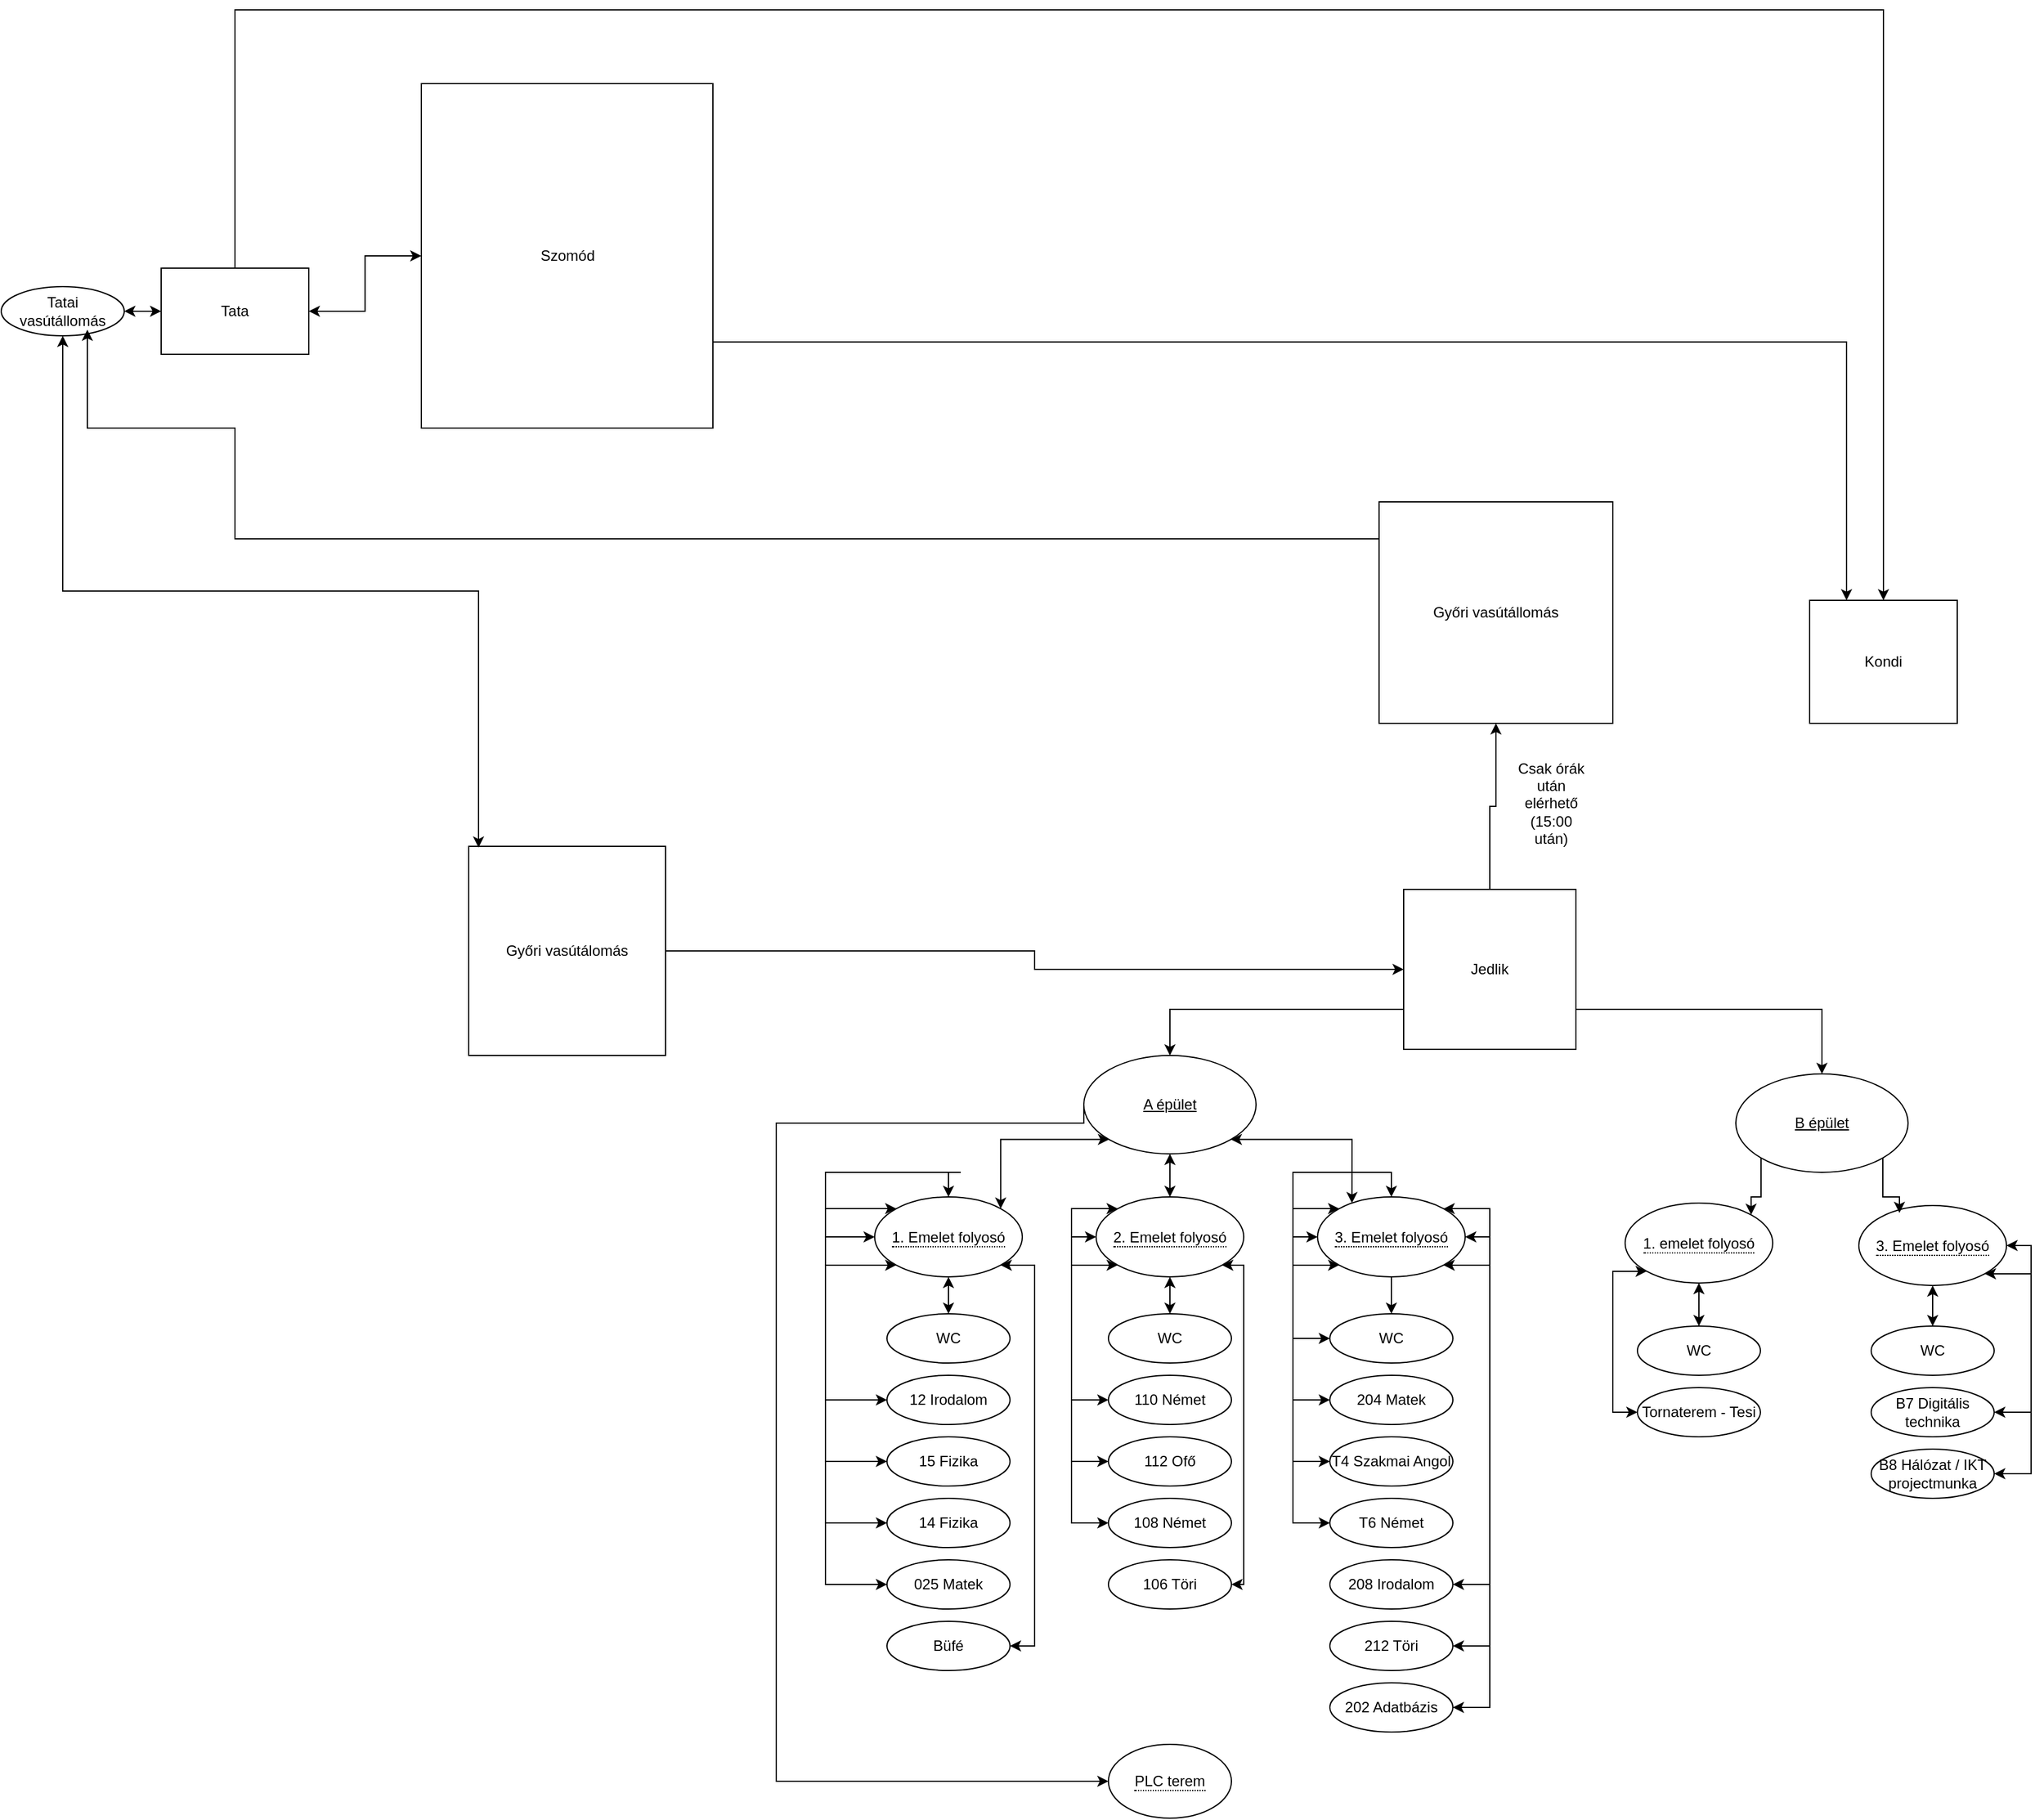 <mxfile version="22.0.8" type="device">
  <diagram name="1 oldal" id="if-7ksfkVWVui3J4Q9nh">
    <mxGraphModel dx="2307" dy="1959" grid="1" gridSize="10" guides="1" tooltips="1" connect="1" arrows="1" fold="1" page="1" pageScale="1" pageWidth="827" pageHeight="1169" math="0" shadow="0">
      <root>
        <mxCell id="0" />
        <mxCell id="1" parent="0" />
        <mxCell id="AlcPXvqJJ2n25lcG4HIM-57" style="edgeStyle=orthogonalEdgeStyle;rounded=0;orthogonalLoop=1;jettySize=auto;html=1;exitX=1;exitY=0.75;exitDx=0;exitDy=0;entryX=0.25;entryY=0;entryDx=0;entryDy=0;" edge="1" parent="1" source="AlcPXvqJJ2n25lcG4HIM-1" target="AlcPXvqJJ2n25lcG4HIM-5">
          <mxGeometry relative="1" as="geometry" />
        </mxCell>
        <mxCell id="AlcPXvqJJ2n25lcG4HIM-1" value="Szomód" style="whiteSpace=wrap;html=1;align=center;" vertex="1" parent="1">
          <mxGeometry x="-308.5" y="-360" width="237" height="280" as="geometry" />
        </mxCell>
        <mxCell id="AlcPXvqJJ2n25lcG4HIM-52" style="edgeStyle=orthogonalEdgeStyle;rounded=0;orthogonalLoop=1;jettySize=auto;html=1;exitX=0;exitY=0.75;exitDx=0;exitDy=0;entryX=0.5;entryY=0;entryDx=0;entryDy=0;" edge="1" parent="1" source="AlcPXvqJJ2n25lcG4HIM-2" target="AlcPXvqJJ2n25lcG4HIM-13">
          <mxGeometry relative="1" as="geometry" />
        </mxCell>
        <mxCell id="AlcPXvqJJ2n25lcG4HIM-53" style="edgeStyle=orthogonalEdgeStyle;rounded=0;orthogonalLoop=1;jettySize=auto;html=1;exitX=1;exitY=0.75;exitDx=0;exitDy=0;entryX=0.5;entryY=0;entryDx=0;entryDy=0;" edge="1" parent="1" source="AlcPXvqJJ2n25lcG4HIM-2" target="AlcPXvqJJ2n25lcG4HIM-15">
          <mxGeometry relative="1" as="geometry" />
        </mxCell>
        <mxCell id="AlcPXvqJJ2n25lcG4HIM-100" style="edgeStyle=orthogonalEdgeStyle;rounded=0;orthogonalLoop=1;jettySize=auto;html=1;exitX=0.5;exitY=0;exitDx=0;exitDy=0;entryX=0.5;entryY=1;entryDx=0;entryDy=0;" edge="1" parent="1" source="AlcPXvqJJ2n25lcG4HIM-2" target="AlcPXvqJJ2n25lcG4HIM-98">
          <mxGeometry relative="1" as="geometry" />
        </mxCell>
        <mxCell id="AlcPXvqJJ2n25lcG4HIM-2" value="Jedlik" style="whiteSpace=wrap;html=1;align=center;" vertex="1" parent="1">
          <mxGeometry x="490" y="295" width="140" height="130" as="geometry" />
        </mxCell>
        <mxCell id="AlcPXvqJJ2n25lcG4HIM-17" style="edgeStyle=orthogonalEdgeStyle;rounded=0;orthogonalLoop=1;jettySize=auto;html=1;exitX=1;exitY=0.5;exitDx=0;exitDy=0;entryX=0;entryY=0.5;entryDx=0;entryDy=0;" edge="1" parent="1" source="AlcPXvqJJ2n25lcG4HIM-3" target="AlcPXvqJJ2n25lcG4HIM-2">
          <mxGeometry relative="1" as="geometry" />
        </mxCell>
        <mxCell id="AlcPXvqJJ2n25lcG4HIM-3" value="Győri vasútálomás" style="whiteSpace=wrap;html=1;align=center;" vertex="1" parent="1">
          <mxGeometry x="-270" y="260" width="160" height="170" as="geometry" />
        </mxCell>
        <mxCell id="AlcPXvqJJ2n25lcG4HIM-49" style="edgeStyle=orthogonalEdgeStyle;rounded=0;orthogonalLoop=1;jettySize=auto;html=1;exitX=0;exitY=0.5;exitDx=0;exitDy=0;entryX=1;entryY=0.5;entryDx=0;entryDy=0;startArrow=classic;startFill=1;" edge="1" parent="1" source="AlcPXvqJJ2n25lcG4HIM-4" target="AlcPXvqJJ2n25lcG4HIM-6">
          <mxGeometry relative="1" as="geometry" />
        </mxCell>
        <mxCell id="AlcPXvqJJ2n25lcG4HIM-50" style="edgeStyle=orthogonalEdgeStyle;rounded=0;orthogonalLoop=1;jettySize=auto;html=1;exitX=1;exitY=0.5;exitDx=0;exitDy=0;startArrow=classic;startFill=1;" edge="1" parent="1" source="AlcPXvqJJ2n25lcG4HIM-4" target="AlcPXvqJJ2n25lcG4HIM-1">
          <mxGeometry relative="1" as="geometry" />
        </mxCell>
        <mxCell id="AlcPXvqJJ2n25lcG4HIM-102" style="edgeStyle=orthogonalEdgeStyle;rounded=0;orthogonalLoop=1;jettySize=auto;html=1;exitX=0.5;exitY=0;exitDx=0;exitDy=0;" edge="1" parent="1" source="AlcPXvqJJ2n25lcG4HIM-4" target="AlcPXvqJJ2n25lcG4HIM-5">
          <mxGeometry relative="1" as="geometry">
            <Array as="points">
              <mxPoint x="-460" y="-420" />
              <mxPoint x="880" y="-420" />
            </Array>
          </mxGeometry>
        </mxCell>
        <mxCell id="AlcPXvqJJ2n25lcG4HIM-4" value="Tata" style="whiteSpace=wrap;html=1;align=center;" vertex="1" parent="1">
          <mxGeometry x="-520" y="-210" width="120" height="70" as="geometry" />
        </mxCell>
        <mxCell id="AlcPXvqJJ2n25lcG4HIM-5" value="Kondi" style="whiteSpace=wrap;html=1;align=center;" vertex="1" parent="1">
          <mxGeometry x="820" y="60" width="120" height="100" as="geometry" />
        </mxCell>
        <mxCell id="AlcPXvqJJ2n25lcG4HIM-6" value="Tatai vasútállomás" style="ellipse;whiteSpace=wrap;html=1;align=center;" vertex="1" parent="1">
          <mxGeometry x="-650" y="-195" width="100" height="40" as="geometry" />
        </mxCell>
        <mxCell id="AlcPXvqJJ2n25lcG4HIM-54" style="edgeStyle=orthogonalEdgeStyle;rounded=0;orthogonalLoop=1;jettySize=auto;html=1;exitX=0;exitY=1;exitDx=0;exitDy=0;entryX=1;entryY=0;entryDx=0;entryDy=0;startArrow=classic;startFill=1;" edge="1" parent="1" source="AlcPXvqJJ2n25lcG4HIM-13" target="AlcPXvqJJ2n25lcG4HIM-16">
          <mxGeometry relative="1" as="geometry" />
        </mxCell>
        <mxCell id="AlcPXvqJJ2n25lcG4HIM-56" style="edgeStyle=orthogonalEdgeStyle;rounded=0;orthogonalLoop=1;jettySize=auto;html=1;exitX=0.5;exitY=1;exitDx=0;exitDy=0;entryX=0.5;entryY=0;entryDx=0;entryDy=0;startArrow=classic;startFill=1;" edge="1" parent="1" source="AlcPXvqJJ2n25lcG4HIM-13" target="AlcPXvqJJ2n25lcG4HIM-20">
          <mxGeometry relative="1" as="geometry" />
        </mxCell>
        <mxCell id="AlcPXvqJJ2n25lcG4HIM-86" style="edgeStyle=orthogonalEdgeStyle;rounded=0;orthogonalLoop=1;jettySize=auto;html=1;exitX=0;exitY=0.5;exitDx=0;exitDy=0;entryX=0;entryY=0.5;entryDx=0;entryDy=0;" edge="1" parent="1" source="AlcPXvqJJ2n25lcG4HIM-13" target="AlcPXvqJJ2n25lcG4HIM-22">
          <mxGeometry relative="1" as="geometry">
            <Array as="points">
              <mxPoint x="-20" y="485" />
              <mxPoint x="-20" y="1020" />
            </Array>
          </mxGeometry>
        </mxCell>
        <mxCell id="AlcPXvqJJ2n25lcG4HIM-13" value="A épület" style="ellipse;whiteSpace=wrap;html=1;align=center;fontStyle=4;" vertex="1" parent="1">
          <mxGeometry x="230" y="430" width="140" height="80" as="geometry" />
        </mxCell>
        <mxCell id="AlcPXvqJJ2n25lcG4HIM-89" style="edgeStyle=orthogonalEdgeStyle;rounded=0;orthogonalLoop=1;jettySize=auto;html=1;exitX=0;exitY=1;exitDx=0;exitDy=0;entryX=1;entryY=0;entryDx=0;entryDy=0;" edge="1" parent="1" source="AlcPXvqJJ2n25lcG4HIM-15" target="AlcPXvqJJ2n25lcG4HIM-40">
          <mxGeometry relative="1" as="geometry" />
        </mxCell>
        <mxCell id="AlcPXvqJJ2n25lcG4HIM-15" value="B épület" style="ellipse;whiteSpace=wrap;html=1;align=center;fontStyle=4;" vertex="1" parent="1">
          <mxGeometry x="760" y="445" width="140" height="80" as="geometry" />
        </mxCell>
        <mxCell id="AlcPXvqJJ2n25lcG4HIM-58" style="edgeStyle=orthogonalEdgeStyle;rounded=0;orthogonalLoop=1;jettySize=auto;html=1;exitX=0.5;exitY=1;exitDx=0;exitDy=0;entryX=0.5;entryY=0;entryDx=0;entryDy=0;startArrow=classic;startFill=1;" edge="1" parent="1" source="AlcPXvqJJ2n25lcG4HIM-16" target="AlcPXvqJJ2n25lcG4HIM-23">
          <mxGeometry relative="1" as="geometry" />
        </mxCell>
        <mxCell id="AlcPXvqJJ2n25lcG4HIM-64" style="edgeStyle=orthogonalEdgeStyle;rounded=0;orthogonalLoop=1;jettySize=auto;html=1;exitX=0;exitY=1;exitDx=0;exitDy=0;entryX=0;entryY=0.5;entryDx=0;entryDy=0;startArrow=classic;startFill=1;" edge="1" parent="1" source="AlcPXvqJJ2n25lcG4HIM-16" target="AlcPXvqJJ2n25lcG4HIM-24">
          <mxGeometry relative="1" as="geometry">
            <Array as="points">
              <mxPoint x="20" y="600" />
              <mxPoint x="20" y="710" />
            </Array>
          </mxGeometry>
        </mxCell>
        <mxCell id="AlcPXvqJJ2n25lcG4HIM-65" style="edgeStyle=orthogonalEdgeStyle;rounded=0;orthogonalLoop=1;jettySize=auto;html=1;exitX=0;exitY=0.5;exitDx=0;exitDy=0;entryX=0;entryY=0.5;entryDx=0;entryDy=0;startArrow=classic;startFill=1;" edge="1" parent="1" source="AlcPXvqJJ2n25lcG4HIM-16" target="AlcPXvqJJ2n25lcG4HIM-25">
          <mxGeometry relative="1" as="geometry">
            <Array as="points">
              <mxPoint x="20" y="578" />
              <mxPoint x="20" y="760" />
            </Array>
          </mxGeometry>
        </mxCell>
        <mxCell id="AlcPXvqJJ2n25lcG4HIM-67" style="edgeStyle=orthogonalEdgeStyle;rounded=0;orthogonalLoop=1;jettySize=auto;html=1;exitX=0;exitY=0;exitDx=0;exitDy=0;entryX=0;entryY=0.5;entryDx=0;entryDy=0;startArrow=classic;startFill=1;" edge="1" parent="1" source="AlcPXvqJJ2n25lcG4HIM-16" target="AlcPXvqJJ2n25lcG4HIM-26">
          <mxGeometry relative="1" as="geometry">
            <Array as="points">
              <mxPoint x="20" y="555" />
              <mxPoint x="20" y="810" />
            </Array>
          </mxGeometry>
        </mxCell>
        <mxCell id="AlcPXvqJJ2n25lcG4HIM-68" style="edgeStyle=orthogonalEdgeStyle;rounded=0;orthogonalLoop=1;jettySize=auto;html=1;exitX=0.5;exitY=0;exitDx=0;exitDy=0;entryX=0;entryY=0.5;entryDx=0;entryDy=0;startArrow=classic;startFill=1;" edge="1" parent="1" source="AlcPXvqJJ2n25lcG4HIM-16" target="AlcPXvqJJ2n25lcG4HIM-27">
          <mxGeometry relative="1" as="geometry">
            <Array as="points">
              <mxPoint x="130" y="525" />
              <mxPoint x="20" y="525" />
              <mxPoint x="20" y="840" />
            </Array>
          </mxGeometry>
        </mxCell>
        <mxCell id="AlcPXvqJJ2n25lcG4HIM-71" style="edgeStyle=orthogonalEdgeStyle;rounded=0;orthogonalLoop=1;jettySize=auto;html=1;exitX=1;exitY=1;exitDx=0;exitDy=0;entryX=1;entryY=0.5;entryDx=0;entryDy=0;startArrow=classic;startFill=1;" edge="1" parent="1" source="AlcPXvqJJ2n25lcG4HIM-16" target="AlcPXvqJJ2n25lcG4HIM-48">
          <mxGeometry relative="1" as="geometry">
            <Array as="points">
              <mxPoint x="190" y="600" />
              <mxPoint x="190" y="910" />
            </Array>
          </mxGeometry>
        </mxCell>
        <mxCell id="AlcPXvqJJ2n25lcG4HIM-16" value="&lt;span style=&quot;border-bottom: 1px dotted&quot;&gt;1. Emelet folyosó&lt;/span&gt;" style="ellipse;whiteSpace=wrap;html=1;align=center;" vertex="1" parent="1">
          <mxGeometry x="60" y="545" width="120" height="65" as="geometry" />
        </mxCell>
        <mxCell id="AlcPXvqJJ2n25lcG4HIM-72" style="edgeStyle=orthogonalEdgeStyle;rounded=0;orthogonalLoop=1;jettySize=auto;html=1;exitX=0.5;exitY=1;exitDx=0;exitDy=0;entryX=0.5;entryY=0;entryDx=0;entryDy=0;startArrow=classic;startFill=1;" edge="1" parent="1" source="AlcPXvqJJ2n25lcG4HIM-20" target="AlcPXvqJJ2n25lcG4HIM-28">
          <mxGeometry relative="1" as="geometry" />
        </mxCell>
        <mxCell id="AlcPXvqJJ2n25lcG4HIM-73" style="edgeStyle=orthogonalEdgeStyle;rounded=0;orthogonalLoop=1;jettySize=auto;html=1;exitX=0;exitY=1;exitDx=0;exitDy=0;entryX=0;entryY=0.5;entryDx=0;entryDy=0;startArrow=classic;startFill=1;" edge="1" parent="1" source="AlcPXvqJJ2n25lcG4HIM-20" target="AlcPXvqJJ2n25lcG4HIM-32">
          <mxGeometry relative="1" as="geometry">
            <Array as="points">
              <mxPoint x="220" y="600" />
              <mxPoint x="220" y="710" />
            </Array>
          </mxGeometry>
        </mxCell>
        <mxCell id="AlcPXvqJJ2n25lcG4HIM-74" style="edgeStyle=orthogonalEdgeStyle;rounded=0;orthogonalLoop=1;jettySize=auto;html=1;exitX=0;exitY=0.5;exitDx=0;exitDy=0;entryX=0;entryY=0.5;entryDx=0;entryDy=0;startArrow=classic;startFill=1;" edge="1" parent="1" source="AlcPXvqJJ2n25lcG4HIM-20" target="AlcPXvqJJ2n25lcG4HIM-31">
          <mxGeometry relative="1" as="geometry">
            <Array as="points">
              <mxPoint x="220" y="578" />
              <mxPoint x="220" y="760" />
            </Array>
          </mxGeometry>
        </mxCell>
        <mxCell id="AlcPXvqJJ2n25lcG4HIM-75" style="edgeStyle=orthogonalEdgeStyle;rounded=0;orthogonalLoop=1;jettySize=auto;html=1;exitX=0;exitY=0;exitDx=0;exitDy=0;entryX=0;entryY=0.5;entryDx=0;entryDy=0;startArrow=classic;startFill=1;" edge="1" parent="1" source="AlcPXvqJJ2n25lcG4HIM-20" target="AlcPXvqJJ2n25lcG4HIM-30">
          <mxGeometry relative="1" as="geometry">
            <Array as="points">
              <mxPoint x="220" y="555" />
              <mxPoint x="220" y="810" />
            </Array>
          </mxGeometry>
        </mxCell>
        <mxCell id="AlcPXvqJJ2n25lcG4HIM-77" style="edgeStyle=orthogonalEdgeStyle;rounded=0;orthogonalLoop=1;jettySize=auto;html=1;exitX=1;exitY=1;exitDx=0;exitDy=0;entryX=1;entryY=0.5;entryDx=0;entryDy=0;startArrow=classic;startFill=1;" edge="1" parent="1" source="AlcPXvqJJ2n25lcG4HIM-20" target="AlcPXvqJJ2n25lcG4HIM-29">
          <mxGeometry relative="1" as="geometry">
            <Array as="points">
              <mxPoint x="360" y="600" />
              <mxPoint x="360" y="860" />
            </Array>
          </mxGeometry>
        </mxCell>
        <mxCell id="AlcPXvqJJ2n25lcG4HIM-20" value="&lt;span style=&quot;border-bottom: 1px dotted&quot;&gt;2. Emelet folyosó&lt;/span&gt;" style="ellipse;whiteSpace=wrap;html=1;align=center;" vertex="1" parent="1">
          <mxGeometry x="240" y="545" width="120" height="65" as="geometry" />
        </mxCell>
        <mxCell id="AlcPXvqJJ2n25lcG4HIM-78" style="edgeStyle=orthogonalEdgeStyle;rounded=0;orthogonalLoop=1;jettySize=auto;html=1;exitX=0.5;exitY=1;exitDx=0;exitDy=0;entryX=0.5;entryY=0;entryDx=0;entryDy=0;" edge="1" parent="1" source="AlcPXvqJJ2n25lcG4HIM-21" target="AlcPXvqJJ2n25lcG4HIM-33">
          <mxGeometry relative="1" as="geometry" />
        </mxCell>
        <mxCell id="AlcPXvqJJ2n25lcG4HIM-79" style="edgeStyle=orthogonalEdgeStyle;rounded=0;orthogonalLoop=1;jettySize=auto;html=1;exitX=0;exitY=1;exitDx=0;exitDy=0;entryX=0;entryY=0.5;entryDx=0;entryDy=0;startArrow=classic;startFill=1;" edge="1" parent="1" source="AlcPXvqJJ2n25lcG4HIM-21" target="AlcPXvqJJ2n25lcG4HIM-33">
          <mxGeometry relative="1" as="geometry">
            <Array as="points">
              <mxPoint x="400" y="600" />
              <mxPoint x="400" y="660" />
            </Array>
          </mxGeometry>
        </mxCell>
        <mxCell id="AlcPXvqJJ2n25lcG4HIM-80" style="edgeStyle=orthogonalEdgeStyle;rounded=0;orthogonalLoop=1;jettySize=auto;html=1;exitX=0;exitY=0.5;exitDx=0;exitDy=0;entryX=0;entryY=0.5;entryDx=0;entryDy=0;startArrow=classic;startFill=1;" edge="1" parent="1" source="AlcPXvqJJ2n25lcG4HIM-21" target="AlcPXvqJJ2n25lcG4HIM-34">
          <mxGeometry relative="1" as="geometry" />
        </mxCell>
        <mxCell id="AlcPXvqJJ2n25lcG4HIM-81" style="edgeStyle=orthogonalEdgeStyle;rounded=0;orthogonalLoop=1;jettySize=auto;html=1;exitX=0;exitY=0;exitDx=0;exitDy=0;entryX=0;entryY=0.5;entryDx=0;entryDy=0;startArrow=classic;startFill=1;" edge="1" parent="1" source="AlcPXvqJJ2n25lcG4HIM-21" target="AlcPXvqJJ2n25lcG4HIM-35">
          <mxGeometry relative="1" as="geometry">
            <Array as="points">
              <mxPoint x="400" y="555" />
              <mxPoint x="400" y="760" />
            </Array>
          </mxGeometry>
        </mxCell>
        <mxCell id="AlcPXvqJJ2n25lcG4HIM-82" style="edgeStyle=orthogonalEdgeStyle;rounded=0;orthogonalLoop=1;jettySize=auto;html=1;exitX=0.5;exitY=0;exitDx=0;exitDy=0;entryX=0;entryY=0.5;entryDx=0;entryDy=0;startArrow=classic;startFill=1;" edge="1" parent="1" source="AlcPXvqJJ2n25lcG4HIM-21" target="AlcPXvqJJ2n25lcG4HIM-36">
          <mxGeometry relative="1" as="geometry">
            <Array as="points">
              <mxPoint x="480" y="525" />
              <mxPoint x="400" y="525" />
              <mxPoint x="400" y="810" />
            </Array>
          </mxGeometry>
        </mxCell>
        <mxCell id="AlcPXvqJJ2n25lcG4HIM-83" style="edgeStyle=orthogonalEdgeStyle;rounded=0;orthogonalLoop=1;jettySize=auto;html=1;exitX=1;exitY=0;exitDx=0;exitDy=0;entryX=1;entryY=0.5;entryDx=0;entryDy=0;startArrow=classic;startFill=1;" edge="1" parent="1" source="AlcPXvqJJ2n25lcG4HIM-21" target="AlcPXvqJJ2n25lcG4HIM-37">
          <mxGeometry relative="1" as="geometry">
            <Array as="points">
              <mxPoint x="560" y="555" />
              <mxPoint x="560" y="860" />
            </Array>
          </mxGeometry>
        </mxCell>
        <mxCell id="AlcPXvqJJ2n25lcG4HIM-84" style="edgeStyle=orthogonalEdgeStyle;rounded=0;orthogonalLoop=1;jettySize=auto;html=1;exitX=1;exitY=0.5;exitDx=0;exitDy=0;entryX=1;entryY=0.5;entryDx=0;entryDy=0;startArrow=classic;startFill=1;" edge="1" parent="1" source="AlcPXvqJJ2n25lcG4HIM-21" target="AlcPXvqJJ2n25lcG4HIM-38">
          <mxGeometry relative="1" as="geometry" />
        </mxCell>
        <mxCell id="AlcPXvqJJ2n25lcG4HIM-85" style="edgeStyle=orthogonalEdgeStyle;rounded=0;orthogonalLoop=1;jettySize=auto;html=1;exitX=1;exitY=1;exitDx=0;exitDy=0;entryX=1;entryY=0.5;entryDx=0;entryDy=0;startArrow=classic;startFill=1;" edge="1" parent="1" source="AlcPXvqJJ2n25lcG4HIM-21" target="AlcPXvqJJ2n25lcG4HIM-39">
          <mxGeometry relative="1" as="geometry">
            <Array as="points">
              <mxPoint x="560" y="600" />
              <mxPoint x="560" y="960" />
            </Array>
          </mxGeometry>
        </mxCell>
        <mxCell id="AlcPXvqJJ2n25lcG4HIM-21" value="&lt;span style=&quot;border-bottom: 1px dotted&quot;&gt;3. Emelet folyosó&lt;/span&gt;" style="ellipse;whiteSpace=wrap;html=1;align=center;" vertex="1" parent="1">
          <mxGeometry x="420" y="545" width="120" height="65" as="geometry" />
        </mxCell>
        <mxCell id="AlcPXvqJJ2n25lcG4HIM-22" value="&lt;span style=&quot;border-bottom: 1px dotted&quot;&gt;PLC terem&lt;br&gt;&lt;/span&gt;" style="ellipse;whiteSpace=wrap;html=1;align=center;" vertex="1" parent="1">
          <mxGeometry x="250" y="990" width="100" height="60" as="geometry" />
        </mxCell>
        <mxCell id="AlcPXvqJJ2n25lcG4HIM-23" value="WC" style="ellipse;whiteSpace=wrap;html=1;align=center;" vertex="1" parent="1">
          <mxGeometry x="70" y="640" width="100" height="40" as="geometry" />
        </mxCell>
        <mxCell id="AlcPXvqJJ2n25lcG4HIM-24" value="12 Irodalom" style="ellipse;whiteSpace=wrap;html=1;align=center;" vertex="1" parent="1">
          <mxGeometry x="70" y="690" width="100" height="40" as="geometry" />
        </mxCell>
        <mxCell id="AlcPXvqJJ2n25lcG4HIM-25" value="15 Fizika" style="ellipse;whiteSpace=wrap;html=1;align=center;" vertex="1" parent="1">
          <mxGeometry x="70" y="740" width="100" height="40" as="geometry" />
        </mxCell>
        <mxCell id="AlcPXvqJJ2n25lcG4HIM-26" value="14 Fizika" style="ellipse;whiteSpace=wrap;html=1;align=center;" vertex="1" parent="1">
          <mxGeometry x="70" y="790" width="100" height="40" as="geometry" />
        </mxCell>
        <mxCell id="AlcPXvqJJ2n25lcG4HIM-27" value="025 Matek" style="ellipse;whiteSpace=wrap;html=1;align=center;" vertex="1" parent="1">
          <mxGeometry x="70" y="840" width="100" height="40" as="geometry" />
        </mxCell>
        <mxCell id="AlcPXvqJJ2n25lcG4HIM-28" value="WC" style="ellipse;whiteSpace=wrap;html=1;align=center;" vertex="1" parent="1">
          <mxGeometry x="250" y="640" width="100" height="40" as="geometry" />
        </mxCell>
        <mxCell id="AlcPXvqJJ2n25lcG4HIM-29" value="106 Töri" style="ellipse;whiteSpace=wrap;html=1;align=center;" vertex="1" parent="1">
          <mxGeometry x="250" y="840" width="100" height="40" as="geometry" />
        </mxCell>
        <mxCell id="AlcPXvqJJ2n25lcG4HIM-30" value="108 Német" style="ellipse;whiteSpace=wrap;html=1;align=center;" vertex="1" parent="1">
          <mxGeometry x="250" y="790" width="100" height="40" as="geometry" />
        </mxCell>
        <mxCell id="AlcPXvqJJ2n25lcG4HIM-31" value="112 Ofő" style="ellipse;whiteSpace=wrap;html=1;align=center;" vertex="1" parent="1">
          <mxGeometry x="250" y="740" width="100" height="40" as="geometry" />
        </mxCell>
        <mxCell id="AlcPXvqJJ2n25lcG4HIM-32" value="110 Német" style="ellipse;whiteSpace=wrap;html=1;align=center;" vertex="1" parent="1">
          <mxGeometry x="250" y="690" width="100" height="40" as="geometry" />
        </mxCell>
        <mxCell id="AlcPXvqJJ2n25lcG4HIM-33" value="WC" style="ellipse;whiteSpace=wrap;html=1;align=center;" vertex="1" parent="1">
          <mxGeometry x="430" y="640" width="100" height="40" as="geometry" />
        </mxCell>
        <mxCell id="AlcPXvqJJ2n25lcG4HIM-34" value="204 Matek" style="ellipse;whiteSpace=wrap;html=1;align=center;" vertex="1" parent="1">
          <mxGeometry x="430" y="690" width="100" height="40" as="geometry" />
        </mxCell>
        <mxCell id="AlcPXvqJJ2n25lcG4HIM-35" value="T4 Szakmai Angol" style="ellipse;whiteSpace=wrap;html=1;align=center;" vertex="1" parent="1">
          <mxGeometry x="430" y="740" width="100" height="40" as="geometry" />
        </mxCell>
        <mxCell id="AlcPXvqJJ2n25lcG4HIM-36" value="T6 Német" style="ellipse;whiteSpace=wrap;html=1;align=center;" vertex="1" parent="1">
          <mxGeometry x="430" y="790" width="100" height="40" as="geometry" />
        </mxCell>
        <mxCell id="AlcPXvqJJ2n25lcG4HIM-37" value="208 Irodalom" style="ellipse;whiteSpace=wrap;html=1;align=center;" vertex="1" parent="1">
          <mxGeometry x="430" y="840" width="100" height="40" as="geometry" />
        </mxCell>
        <mxCell id="AlcPXvqJJ2n25lcG4HIM-38" value="212 Töri" style="ellipse;whiteSpace=wrap;html=1;align=center;" vertex="1" parent="1">
          <mxGeometry x="430" y="890" width="100" height="40" as="geometry" />
        </mxCell>
        <mxCell id="AlcPXvqJJ2n25lcG4HIM-39" value="202 Adatbázis" style="ellipse;whiteSpace=wrap;html=1;align=center;" vertex="1" parent="1">
          <mxGeometry x="430" y="940" width="100" height="40" as="geometry" />
        </mxCell>
        <mxCell id="AlcPXvqJJ2n25lcG4HIM-90" style="edgeStyle=orthogonalEdgeStyle;rounded=0;orthogonalLoop=1;jettySize=auto;html=1;exitX=0.5;exitY=1;exitDx=0;exitDy=0;entryX=0.5;entryY=0;entryDx=0;entryDy=0;startArrow=classic;startFill=1;" edge="1" parent="1" source="AlcPXvqJJ2n25lcG4HIM-40" target="AlcPXvqJJ2n25lcG4HIM-43">
          <mxGeometry relative="1" as="geometry" />
        </mxCell>
        <mxCell id="AlcPXvqJJ2n25lcG4HIM-91" style="edgeStyle=orthogonalEdgeStyle;rounded=0;orthogonalLoop=1;jettySize=auto;html=1;exitX=0;exitY=1;exitDx=0;exitDy=0;entryX=0;entryY=0.5;entryDx=0;entryDy=0;startArrow=classic;startFill=1;" edge="1" parent="1" source="AlcPXvqJJ2n25lcG4HIM-40" target="AlcPXvqJJ2n25lcG4HIM-42">
          <mxGeometry relative="1" as="geometry">
            <Array as="points">
              <mxPoint x="660" y="605" />
              <mxPoint x="660" y="720" />
            </Array>
          </mxGeometry>
        </mxCell>
        <mxCell id="AlcPXvqJJ2n25lcG4HIM-40" value="&lt;span style=&quot;border-bottom: 1px dotted&quot;&gt;1. emelet folyosó&lt;/span&gt;" style="ellipse;whiteSpace=wrap;html=1;align=center;" vertex="1" parent="1">
          <mxGeometry x="670" y="550" width="120" height="65" as="geometry" />
        </mxCell>
        <mxCell id="AlcPXvqJJ2n25lcG4HIM-92" style="edgeStyle=orthogonalEdgeStyle;rounded=0;orthogonalLoop=1;jettySize=auto;html=1;exitX=0.5;exitY=1;exitDx=0;exitDy=0;entryX=0.5;entryY=0;entryDx=0;entryDy=0;startArrow=classic;startFill=1;" edge="1" parent="1" source="AlcPXvqJJ2n25lcG4HIM-41" target="AlcPXvqJJ2n25lcG4HIM-47">
          <mxGeometry relative="1" as="geometry" />
        </mxCell>
        <mxCell id="AlcPXvqJJ2n25lcG4HIM-93" style="edgeStyle=orthogonalEdgeStyle;rounded=0;orthogonalLoop=1;jettySize=auto;html=1;exitX=1;exitY=1;exitDx=0;exitDy=0;entryX=1;entryY=0.5;entryDx=0;entryDy=0;startArrow=classic;startFill=1;" edge="1" parent="1" source="AlcPXvqJJ2n25lcG4HIM-41" target="AlcPXvqJJ2n25lcG4HIM-46">
          <mxGeometry relative="1" as="geometry">
            <Array as="points">
              <mxPoint x="1000" y="607" />
              <mxPoint x="1000" y="720" />
            </Array>
          </mxGeometry>
        </mxCell>
        <mxCell id="AlcPXvqJJ2n25lcG4HIM-94" style="edgeStyle=orthogonalEdgeStyle;rounded=0;orthogonalLoop=1;jettySize=auto;html=1;exitX=1;exitY=0.5;exitDx=0;exitDy=0;entryX=1;entryY=0.5;entryDx=0;entryDy=0;startArrow=classic;startFill=1;" edge="1" parent="1" source="AlcPXvqJJ2n25lcG4HIM-41" target="AlcPXvqJJ2n25lcG4HIM-45">
          <mxGeometry relative="1" as="geometry" />
        </mxCell>
        <mxCell id="AlcPXvqJJ2n25lcG4HIM-41" value="&lt;span style=&quot;border-bottom: 1px dotted&quot;&gt;3. Emelet folyosó&lt;/span&gt;" style="ellipse;whiteSpace=wrap;html=1;align=center;" vertex="1" parent="1">
          <mxGeometry x="860" y="552" width="120" height="65" as="geometry" />
        </mxCell>
        <mxCell id="AlcPXvqJJ2n25lcG4HIM-42" value="Tornaterem - Tesi" style="ellipse;whiteSpace=wrap;html=1;align=center;" vertex="1" parent="1">
          <mxGeometry x="680" y="700" width="100" height="40" as="geometry" />
        </mxCell>
        <mxCell id="AlcPXvqJJ2n25lcG4HIM-43" value="WC" style="ellipse;whiteSpace=wrap;html=1;align=center;" vertex="1" parent="1">
          <mxGeometry x="680" y="650" width="100" height="40" as="geometry" />
        </mxCell>
        <mxCell id="AlcPXvqJJ2n25lcG4HIM-45" value="B8 Hálózat / IKT projectmunka" style="ellipse;whiteSpace=wrap;html=1;align=center;" vertex="1" parent="1">
          <mxGeometry x="870" y="750" width="100" height="40" as="geometry" />
        </mxCell>
        <mxCell id="AlcPXvqJJ2n25lcG4HIM-46" value="B7 Digitális technika" style="ellipse;whiteSpace=wrap;html=1;align=center;" vertex="1" parent="1">
          <mxGeometry x="870" y="700" width="100" height="40" as="geometry" />
        </mxCell>
        <mxCell id="AlcPXvqJJ2n25lcG4HIM-47" value="WC" style="ellipse;whiteSpace=wrap;html=1;align=center;" vertex="1" parent="1">
          <mxGeometry x="870" y="650" width="100" height="40" as="geometry" />
        </mxCell>
        <mxCell id="AlcPXvqJJ2n25lcG4HIM-48" value="Büfé" style="ellipse;whiteSpace=wrap;html=1;align=center;" vertex="1" parent="1">
          <mxGeometry x="70" y="890" width="100" height="40" as="geometry" />
        </mxCell>
        <mxCell id="AlcPXvqJJ2n25lcG4HIM-51" style="edgeStyle=orthogonalEdgeStyle;rounded=0;orthogonalLoop=1;jettySize=auto;html=1;exitX=0.5;exitY=1;exitDx=0;exitDy=0;entryX=0.05;entryY=0.006;entryDx=0;entryDy=0;entryPerimeter=0;startArrow=classic;startFill=1;" edge="1" parent="1" source="AlcPXvqJJ2n25lcG4HIM-6" target="AlcPXvqJJ2n25lcG4HIM-3">
          <mxGeometry relative="1" as="geometry" />
        </mxCell>
        <mxCell id="AlcPXvqJJ2n25lcG4HIM-55" style="edgeStyle=orthogonalEdgeStyle;rounded=0;orthogonalLoop=1;jettySize=auto;html=1;exitX=1;exitY=1;exitDx=0;exitDy=0;entryX=0.233;entryY=0.077;entryDx=0;entryDy=0;entryPerimeter=0;startArrow=classic;startFill=1;" edge="1" parent="1" source="AlcPXvqJJ2n25lcG4HIM-13" target="AlcPXvqJJ2n25lcG4HIM-21">
          <mxGeometry relative="1" as="geometry" />
        </mxCell>
        <mxCell id="AlcPXvqJJ2n25lcG4HIM-88" style="edgeStyle=orthogonalEdgeStyle;rounded=0;orthogonalLoop=1;jettySize=auto;html=1;exitX=1;exitY=1;exitDx=0;exitDy=0;entryX=0.275;entryY=0.092;entryDx=0;entryDy=0;entryPerimeter=0;" edge="1" parent="1" source="AlcPXvqJJ2n25lcG4HIM-15" target="AlcPXvqJJ2n25lcG4HIM-41">
          <mxGeometry relative="1" as="geometry" />
        </mxCell>
        <mxCell id="AlcPXvqJJ2n25lcG4HIM-101" style="edgeStyle=orthogonalEdgeStyle;rounded=0;orthogonalLoop=1;jettySize=auto;html=1;exitX=0;exitY=0.5;exitDx=0;exitDy=0;entryX=0.7;entryY=0.875;entryDx=0;entryDy=0;entryPerimeter=0;" edge="1" parent="1" source="AlcPXvqJJ2n25lcG4HIM-98" target="AlcPXvqJJ2n25lcG4HIM-6">
          <mxGeometry relative="1" as="geometry">
            <Array as="points">
              <mxPoint x="470" y="10" />
              <mxPoint x="-460" y="10" />
              <mxPoint x="-460" y="-80" />
              <mxPoint x="-580" y="-80" />
            </Array>
          </mxGeometry>
        </mxCell>
        <mxCell id="AlcPXvqJJ2n25lcG4HIM-98" value="Győri vasútállomás" style="whiteSpace=wrap;html=1;align=center;" vertex="1" parent="1">
          <mxGeometry x="470" y="-20" width="190" height="180" as="geometry" />
        </mxCell>
        <mxCell id="AlcPXvqJJ2n25lcG4HIM-104" value="Csak órák után elérhető&lt;br&gt;(15:00 után)" style="text;html=1;strokeColor=none;fillColor=none;align=center;verticalAlign=middle;whiteSpace=wrap;rounded=0;" vertex="1" parent="1">
          <mxGeometry x="580" y="210" width="60" height="30" as="geometry" />
        </mxCell>
      </root>
    </mxGraphModel>
  </diagram>
</mxfile>

